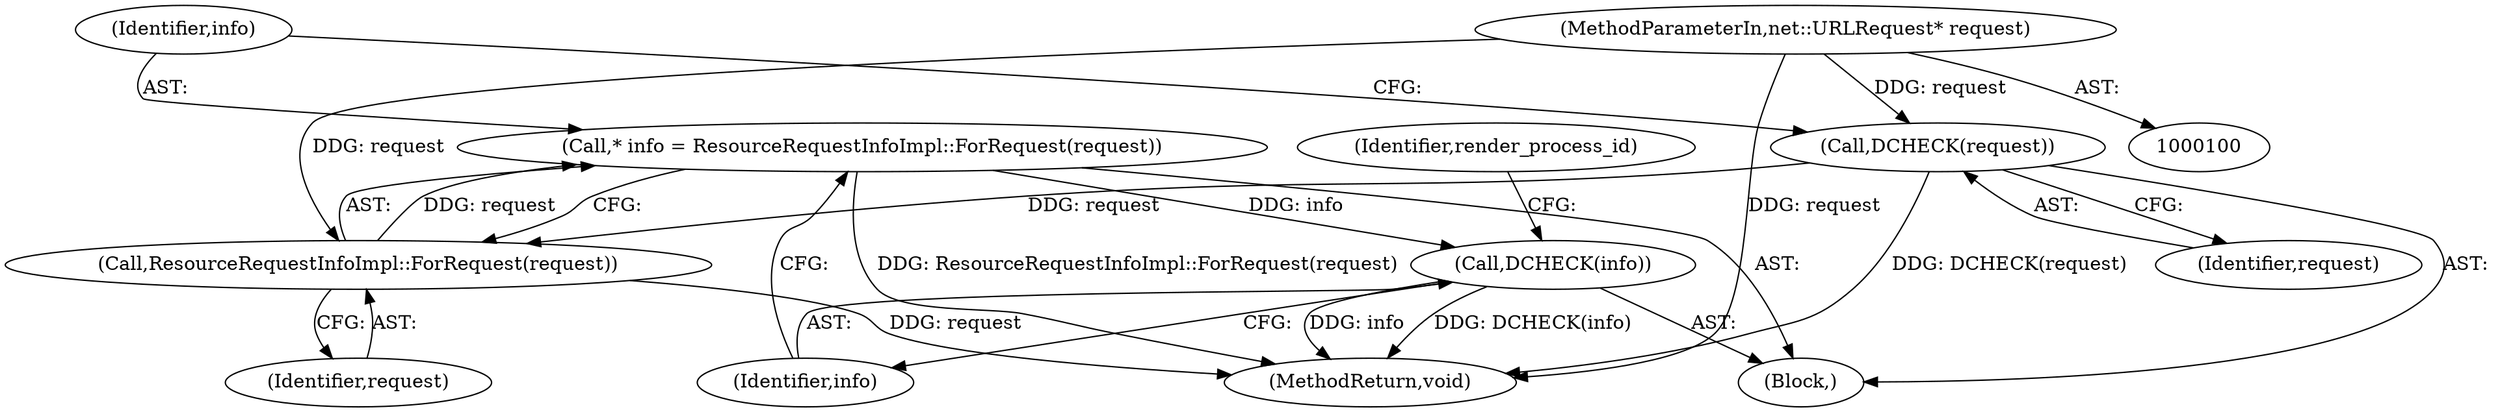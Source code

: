 digraph "0_Chrome_5385c44d9634d00b1cec2abf0fe7290d4205c7b0_0@pointer" {
"1000108" [label="(Call,* info = ResourceRequestInfoImpl::ForRequest(request))"];
"1000110" [label="(Call,ResourceRequestInfoImpl::ForRequest(request))"];
"1000105" [label="(Call,DCHECK(request))"];
"1000101" [label="(MethodParameterIn,net::URLRequest* request)"];
"1000112" [label="(Call,DCHECK(info))"];
"1000134" [label="(MethodReturn,void)"];
"1000104" [label="(Block,)"];
"1000111" [label="(Identifier,request)"];
"1000109" [label="(Identifier,info)"];
"1000110" [label="(Call,ResourceRequestInfoImpl::ForRequest(request))"];
"1000112" [label="(Call,DCHECK(info))"];
"1000113" [label="(Identifier,info)"];
"1000105" [label="(Call,DCHECK(request))"];
"1000106" [label="(Identifier,request)"];
"1000101" [label="(MethodParameterIn,net::URLRequest* request)"];
"1000121" [label="(Identifier,render_process_id)"];
"1000108" [label="(Call,* info = ResourceRequestInfoImpl::ForRequest(request))"];
"1000108" -> "1000104"  [label="AST: "];
"1000108" -> "1000110"  [label="CFG: "];
"1000109" -> "1000108"  [label="AST: "];
"1000110" -> "1000108"  [label="AST: "];
"1000113" -> "1000108"  [label="CFG: "];
"1000108" -> "1000134"  [label="DDG: ResourceRequestInfoImpl::ForRequest(request)"];
"1000110" -> "1000108"  [label="DDG: request"];
"1000108" -> "1000112"  [label="DDG: info"];
"1000110" -> "1000111"  [label="CFG: "];
"1000111" -> "1000110"  [label="AST: "];
"1000110" -> "1000134"  [label="DDG: request"];
"1000105" -> "1000110"  [label="DDG: request"];
"1000101" -> "1000110"  [label="DDG: request"];
"1000105" -> "1000104"  [label="AST: "];
"1000105" -> "1000106"  [label="CFG: "];
"1000106" -> "1000105"  [label="AST: "];
"1000109" -> "1000105"  [label="CFG: "];
"1000105" -> "1000134"  [label="DDG: DCHECK(request)"];
"1000101" -> "1000105"  [label="DDG: request"];
"1000101" -> "1000100"  [label="AST: "];
"1000101" -> "1000134"  [label="DDG: request"];
"1000112" -> "1000104"  [label="AST: "];
"1000112" -> "1000113"  [label="CFG: "];
"1000113" -> "1000112"  [label="AST: "];
"1000121" -> "1000112"  [label="CFG: "];
"1000112" -> "1000134"  [label="DDG: DCHECK(info)"];
"1000112" -> "1000134"  [label="DDG: info"];
}
